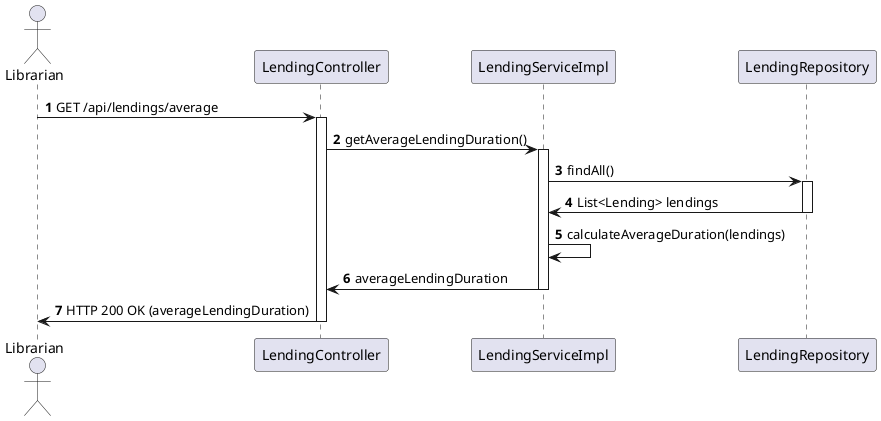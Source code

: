 @startuml
actor Librarian
autonumber

Librarian -> LendingController: GET /api/lendings/average
activate LendingController

LendingController -> LendingServiceImpl: getAverageLendingDuration()
activate LendingServiceImpl

LendingServiceImpl -> LendingRepository: findAll()
activate LendingRepository
LendingRepository -> LendingServiceImpl: List<Lending> lendings
deactivate LendingRepository

LendingServiceImpl -> LendingServiceImpl: calculateAverageDuration(lendings)
LendingServiceImpl -> LendingController: averageLendingDuration
deactivate LendingServiceImpl

LendingController -> Librarian: HTTP 200 OK (averageLendingDuration)
deactivate LendingController

@enduml
